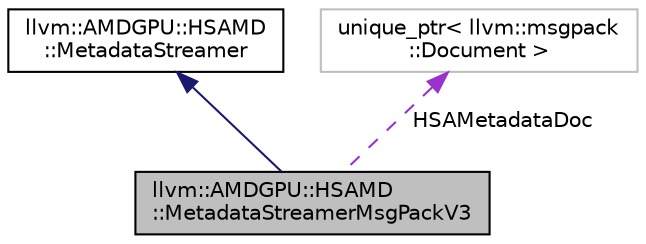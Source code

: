 digraph "llvm::AMDGPU::HSAMD::MetadataStreamerMsgPackV3"
{
 // LATEX_PDF_SIZE
  bgcolor="transparent";
  edge [fontname="Helvetica",fontsize="10",labelfontname="Helvetica",labelfontsize="10"];
  node [fontname="Helvetica",fontsize="10",shape=record];
  Node1 [label="llvm::AMDGPU::HSAMD\l::MetadataStreamerMsgPackV3",height=0.2,width=0.4,color="black", fillcolor="grey75", style="filled", fontcolor="black",tooltip=" "];
  Node2 -> Node1 [dir="back",color="midnightblue",fontsize="10",style="solid",fontname="Helvetica"];
  Node2 [label="llvm::AMDGPU::HSAMD\l::MetadataStreamer",height=0.2,width=0.4,color="black",URL="$classllvm_1_1AMDGPU_1_1HSAMD_1_1MetadataStreamer.html",tooltip=" "];
  Node3 -> Node1 [dir="back",color="darkorchid3",fontsize="10",style="dashed",label=" HSAMetadataDoc" ,fontname="Helvetica"];
  Node3 [label="unique_ptr\< llvm::msgpack\l::Document \>",height=0.2,width=0.4,color="grey75",tooltip=" "];
}

